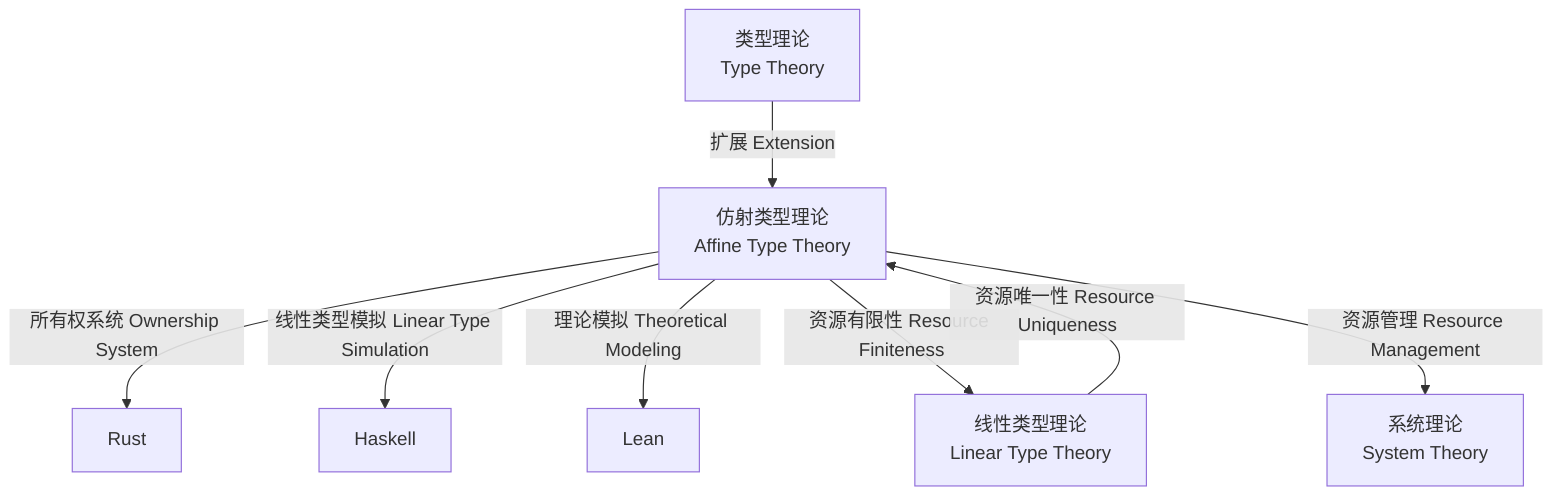 graph TD
  A["仿射类型理论\nAffine Type Theory"]
  B["Rust"]
  C["Haskell"]
  D["Lean"]
  E["线性类型理论\nLinear Type Theory"]
  F["系统理论\nSystem Theory"]
  G["类型理论\nType Theory"]

  A -- "所有权系统 Ownership System" --> B
  A -- "线性类型模拟 Linear Type Simulation" --> C
  A -- "理论模拟 Theoretical Modeling" --> D
  A -- "资源有限性 Resource Finiteness" --> E
  A -- "资源管理 Resource Management" --> F
  G -- "扩展 Extension" --> A
  E -- "资源唯一性 Resource Uniqueness" --> A